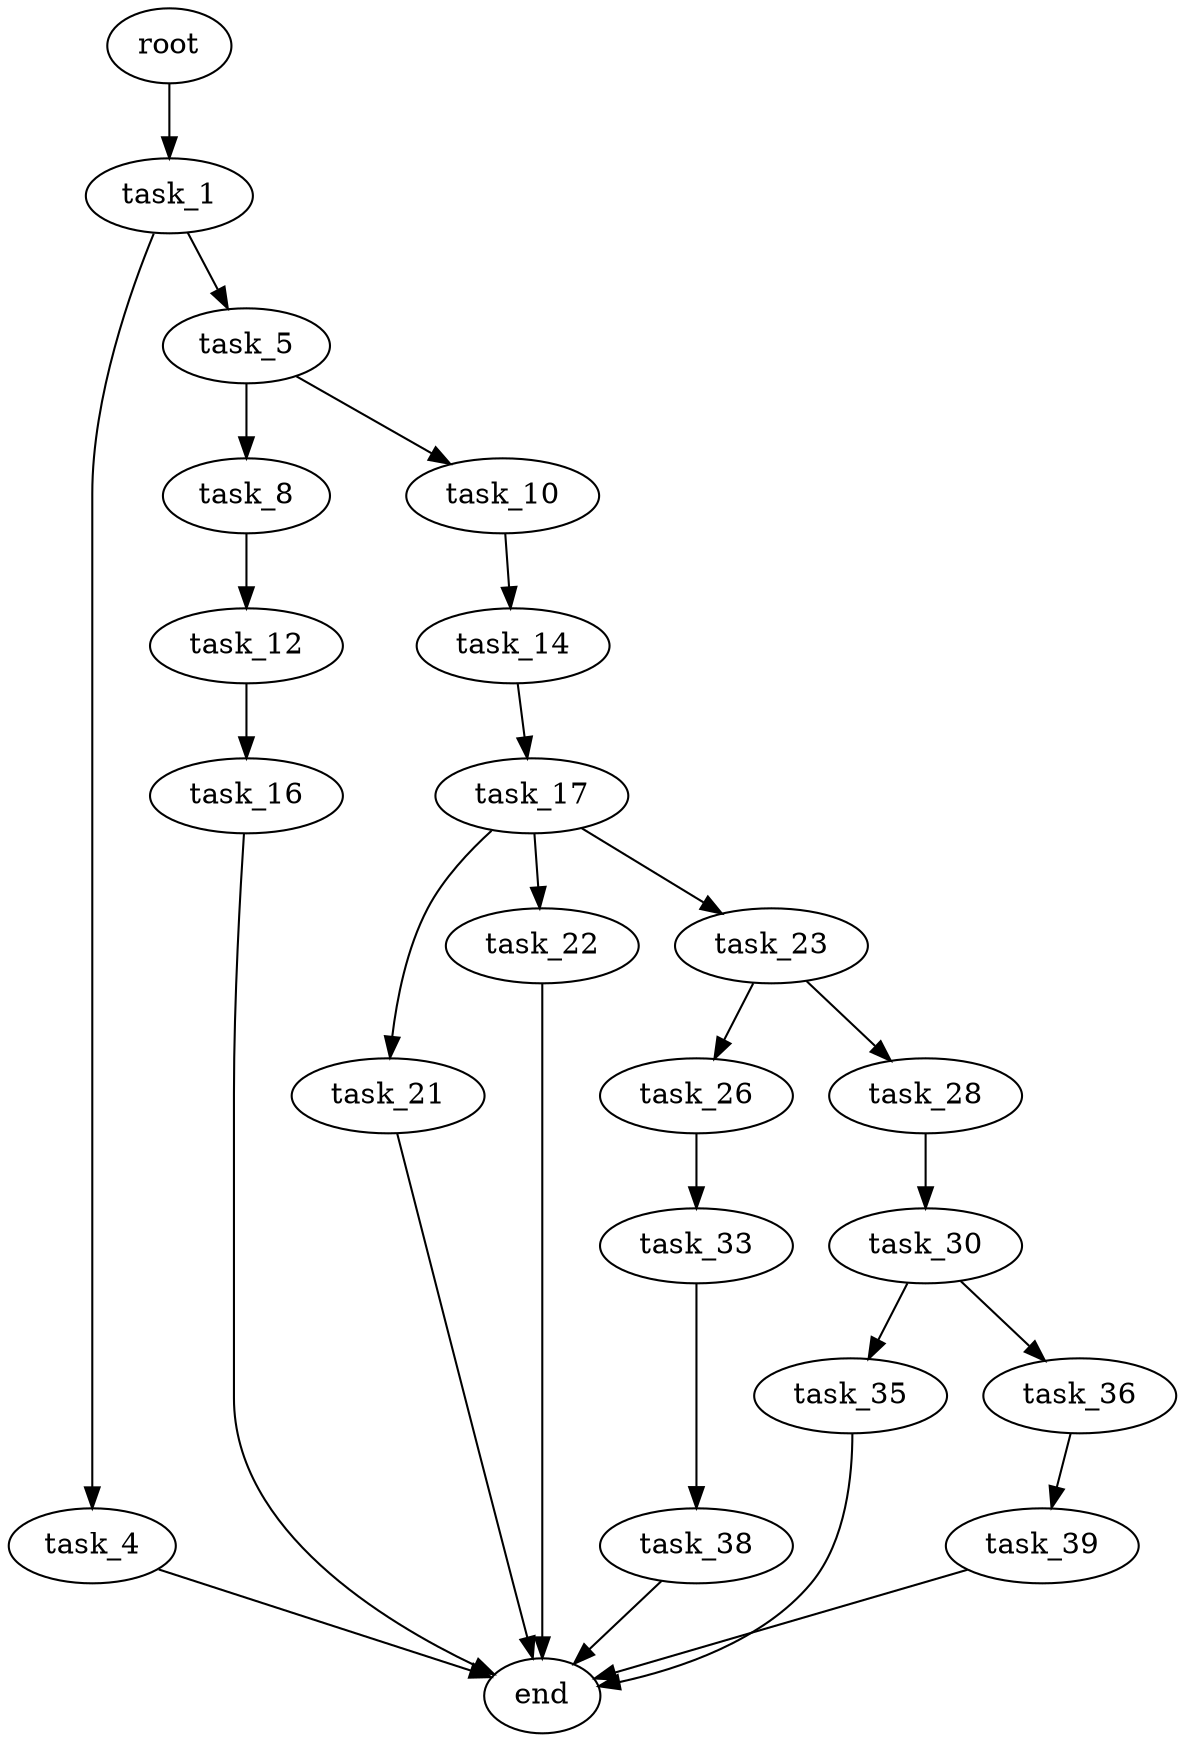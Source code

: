 digraph G {
  root [size="0.000000"];
  task_1 [size="16031894172.000000"];
  task_4 [size="1688294032.000000"];
  task_5 [size="16782783402.000000"];
  end [size="0.000000"];
  task_8 [size="51646530729.000000"];
  task_10 [size="18496309934.000000"];
  task_12 [size="42842632011.000000"];
  task_14 [size="549755813888.000000"];
  task_16 [size="20947627129.000000"];
  task_17 [size="8589934592.000000"];
  task_21 [size="12887844918.000000"];
  task_22 [size="166449886252.000000"];
  task_23 [size="68719476736.000000"];
  task_26 [size="231928233984.000000"];
  task_28 [size="104225651833.000000"];
  task_33 [size="518851700851.000000"];
  task_30 [size="276860887418.000000"];
  task_35 [size="134217728000.000000"];
  task_36 [size="8223394884.000000"];
  task_38 [size="3954452108.000000"];
  task_39 [size="26289597856.000000"];

  root -> task_1 [size="1.000000"];
  task_1 -> task_4 [size="33554432.000000"];
  task_1 -> task_5 [size="33554432.000000"];
  task_4 -> end [size="1.000000"];
  task_5 -> task_8 [size="679477248.000000"];
  task_5 -> task_10 [size="679477248.000000"];
  task_8 -> task_12 [size="75497472.000000"];
  task_10 -> task_14 [size="33554432.000000"];
  task_12 -> task_16 [size="33554432.000000"];
  task_14 -> task_17 [size="536870912.000000"];
  task_16 -> end [size="1.000000"];
  task_17 -> task_21 [size="33554432.000000"];
  task_17 -> task_22 [size="33554432.000000"];
  task_17 -> task_23 [size="33554432.000000"];
  task_21 -> end [size="1.000000"];
  task_22 -> end [size="1.000000"];
  task_23 -> task_26 [size="134217728.000000"];
  task_23 -> task_28 [size="134217728.000000"];
  task_26 -> task_33 [size="301989888.000000"];
  task_28 -> task_30 [size="301989888.000000"];
  task_33 -> task_38 [size="411041792.000000"];
  task_30 -> task_35 [size="301989888.000000"];
  task_30 -> task_36 [size="301989888.000000"];
  task_35 -> end [size="1.000000"];
  task_36 -> task_39 [size="679477248.000000"];
  task_38 -> end [size="1.000000"];
  task_39 -> end [size="1.000000"];
}
